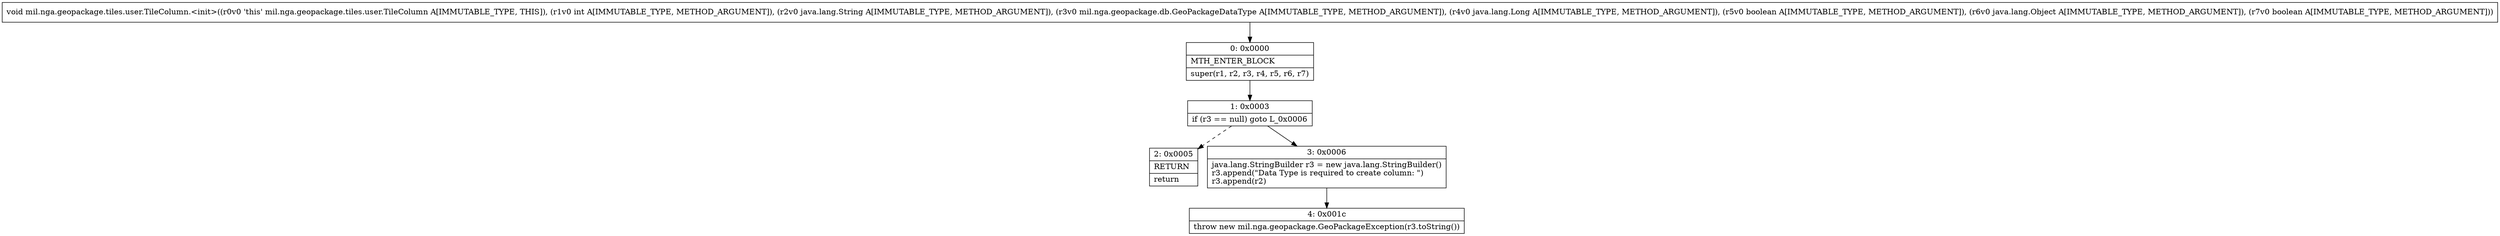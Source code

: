 digraph "CFG formil.nga.geopackage.tiles.user.TileColumn.\<init\>(ILjava\/lang\/String;Lmil\/nga\/geopackage\/db\/GeoPackageDataType;Ljava\/lang\/Long;ZLjava\/lang\/Object;Z)V" {
Node_0 [shape=record,label="{0\:\ 0x0000|MTH_ENTER_BLOCK\l|super(r1, r2, r3, r4, r5, r6, r7)\l}"];
Node_1 [shape=record,label="{1\:\ 0x0003|if (r3 == null) goto L_0x0006\l}"];
Node_2 [shape=record,label="{2\:\ 0x0005|RETURN\l|return\l}"];
Node_3 [shape=record,label="{3\:\ 0x0006|java.lang.StringBuilder r3 = new java.lang.StringBuilder()\lr3.append(\"Data Type is required to create column: \")\lr3.append(r2)\l}"];
Node_4 [shape=record,label="{4\:\ 0x001c|throw new mil.nga.geopackage.GeoPackageException(r3.toString())\l}"];
MethodNode[shape=record,label="{void mil.nga.geopackage.tiles.user.TileColumn.\<init\>((r0v0 'this' mil.nga.geopackage.tiles.user.TileColumn A[IMMUTABLE_TYPE, THIS]), (r1v0 int A[IMMUTABLE_TYPE, METHOD_ARGUMENT]), (r2v0 java.lang.String A[IMMUTABLE_TYPE, METHOD_ARGUMENT]), (r3v0 mil.nga.geopackage.db.GeoPackageDataType A[IMMUTABLE_TYPE, METHOD_ARGUMENT]), (r4v0 java.lang.Long A[IMMUTABLE_TYPE, METHOD_ARGUMENT]), (r5v0 boolean A[IMMUTABLE_TYPE, METHOD_ARGUMENT]), (r6v0 java.lang.Object A[IMMUTABLE_TYPE, METHOD_ARGUMENT]), (r7v0 boolean A[IMMUTABLE_TYPE, METHOD_ARGUMENT])) }"];
MethodNode -> Node_0;
Node_0 -> Node_1;
Node_1 -> Node_2[style=dashed];
Node_1 -> Node_3;
Node_3 -> Node_4;
}

